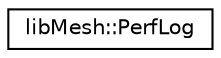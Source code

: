 digraph "类继承关系图"
{
 // INTERACTIVE_SVG=YES
  edge [fontname="Helvetica",fontsize="10",labelfontname="Helvetica",labelfontsize="10"];
  node [fontname="Helvetica",fontsize="10",shape=record];
  rankdir="LR";
  Node1 [label="libMesh::PerfLog",height=0.2,width=0.4,color="black", fillcolor="white", style="filled",URL="$classlibMesh_1_1PerfLog.html",tooltip="The PerfLog class allows monitoring of specific events. "];
}

